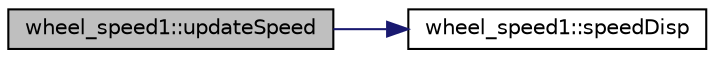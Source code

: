 digraph "wheel_speed1::updateSpeed"
{
 // LATEX_PDF_SIZE
  edge [fontname="Helvetica",fontsize="10",labelfontname="Helvetica",labelfontsize="10"];
  node [fontname="Helvetica",fontsize="10",shape=record];
  rankdir="LR";
  Node1 [label="wheel_speed1::updateSpeed",height=0.2,width=0.4,color="black", fillcolor="grey75", style="filled", fontcolor="black",tooltip="Zmiana wartości prędkości wybranego koła na zadaną wartość. Aktualizowanie wykresu."];
  Node1 -> Node2 [color="midnightblue",fontsize="10",style="solid",fontname="Helvetica"];
  Node2 [label="wheel_speed1::speedDisp",height=0.2,width=0.4,color="black", fillcolor="white", style="filled",URL="$classwheel__speed1.html#ae86e8b6c7210f7465c921993024e7178",tooltip="Zaktualizowanie wyświetlonego wykresu słupkowego."];
}

